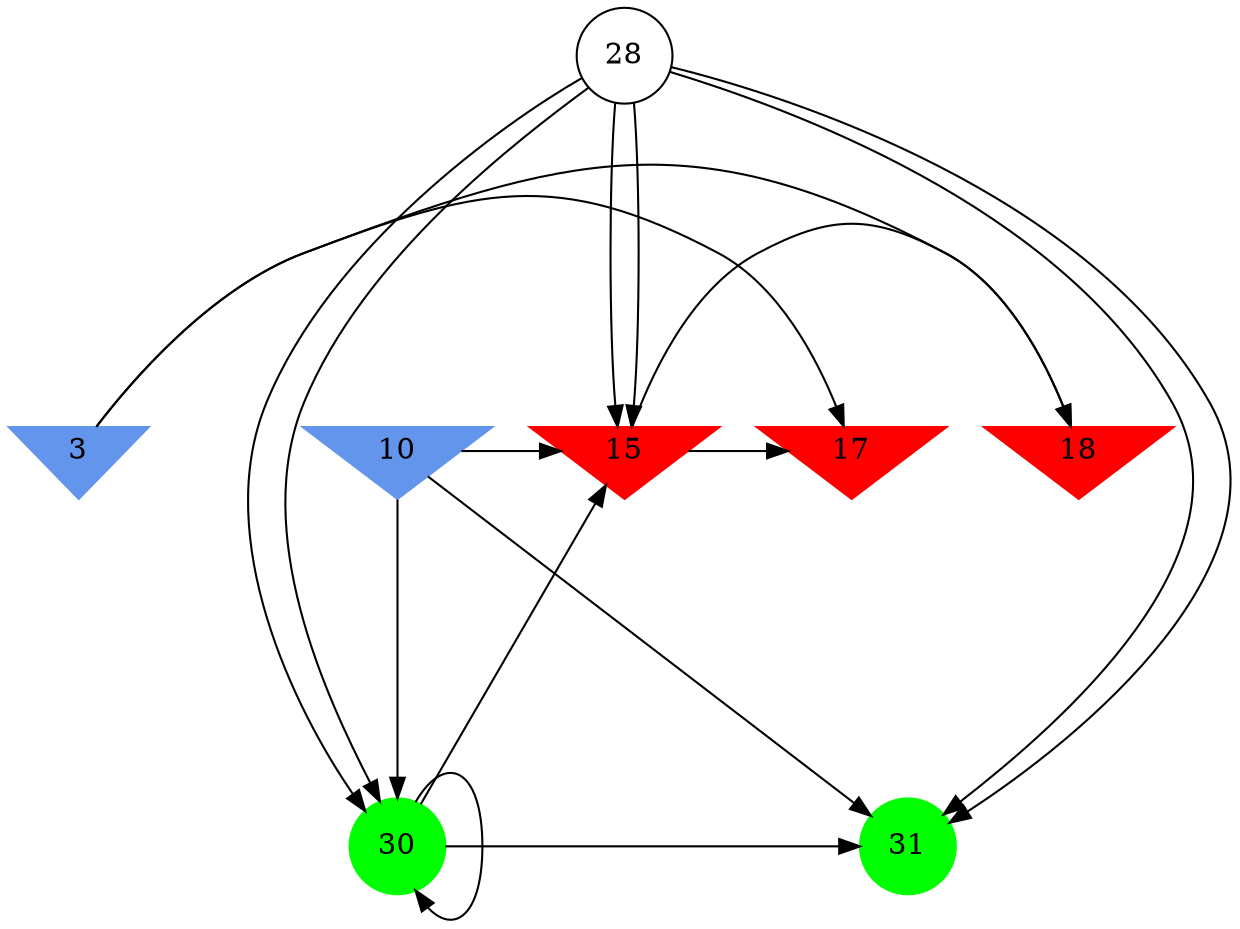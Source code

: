 digraph brain {
	ranksep=2.0;
	3 [shape=invtriangle,style=filled,color=cornflowerblue];
	10 [shape=invtriangle,style=filled,color=cornflowerblue];
	15 [shape=invtriangle,style=filled,color=red];
	17 [shape=invtriangle,style=filled,color=red];
	18 [shape=invtriangle,style=filled,color=red];
	28 [shape=circle,color=black];
	30 [shape=circle,style=filled,color=green];
	31 [shape=circle,style=filled,color=green];
	15	->	17;
	15	->	18;
	3	->	17;
	3	->	18;
	10	->	30;
	10	->	15;
	10	->	31;
	28	->	30;
	28	->	15;
	28	->	31;
	30	->	30;
	30	->	15;
	30	->	31;
	28	->	30;
	28	->	15;
	28	->	31;
	{ rank=same; 3; 10; 15; 17; 18; }
	{ rank=same; 28; }
	{ rank=same; 30; 31; }
}
